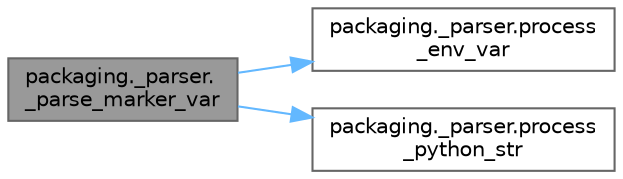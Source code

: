 digraph "packaging._parser._parse_marker_var"
{
 // LATEX_PDF_SIZE
  bgcolor="transparent";
  edge [fontname=Helvetica,fontsize=10,labelfontname=Helvetica,labelfontsize=10];
  node [fontname=Helvetica,fontsize=10,shape=box,height=0.2,width=0.4];
  rankdir="LR";
  Node1 [id="Node000001",label="packaging._parser.\l_parse_marker_var",height=0.2,width=0.4,color="gray40", fillcolor="grey60", style="filled", fontcolor="black",tooltip=" "];
  Node1 -> Node2 [id="edge1_Node000001_Node000002",color="steelblue1",style="solid",tooltip=" "];
  Node2 [id="Node000002",label="packaging._parser.process\l_env_var",height=0.2,width=0.4,color="grey40", fillcolor="white", style="filled",URL="$namespacepackaging_1_1__parser.html#af152ab850afac9bd975fedf16e3bf509",tooltip=" "];
  Node1 -> Node3 [id="edge2_Node000001_Node000003",color="steelblue1",style="solid",tooltip=" "];
  Node3 [id="Node000003",label="packaging._parser.process\l_python_str",height=0.2,width=0.4,color="grey40", fillcolor="white", style="filled",URL="$namespacepackaging_1_1__parser.html#a6f215513a9ea6931f80015934d89c7d6",tooltip=" "];
}
